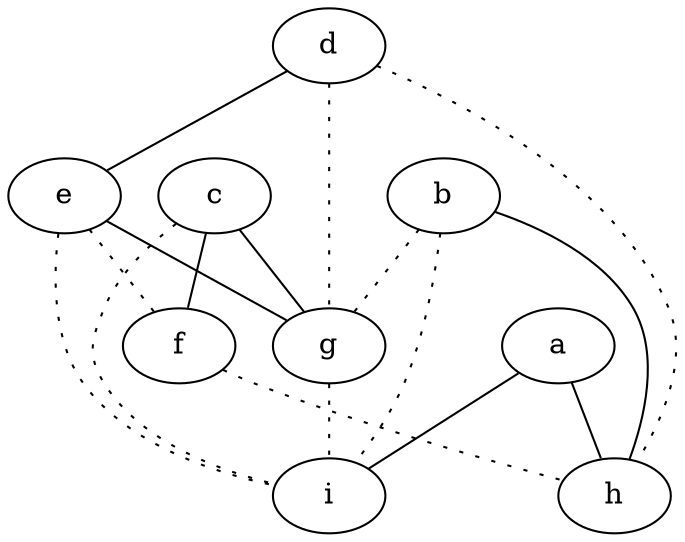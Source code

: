 graph {
a -- h;
a -- i;
b -- g [style=dotted];
b -- h;
b -- i [style=dotted];
c -- f;
c -- g;
c -- i [style=dotted];
d -- e;
d -- g [style=dotted];
d -- h [style=dotted];
e -- f [style=dotted];
e -- g;
e -- i [style=dotted];
f -- h [style=dotted];
g -- i [style=dotted];
}
